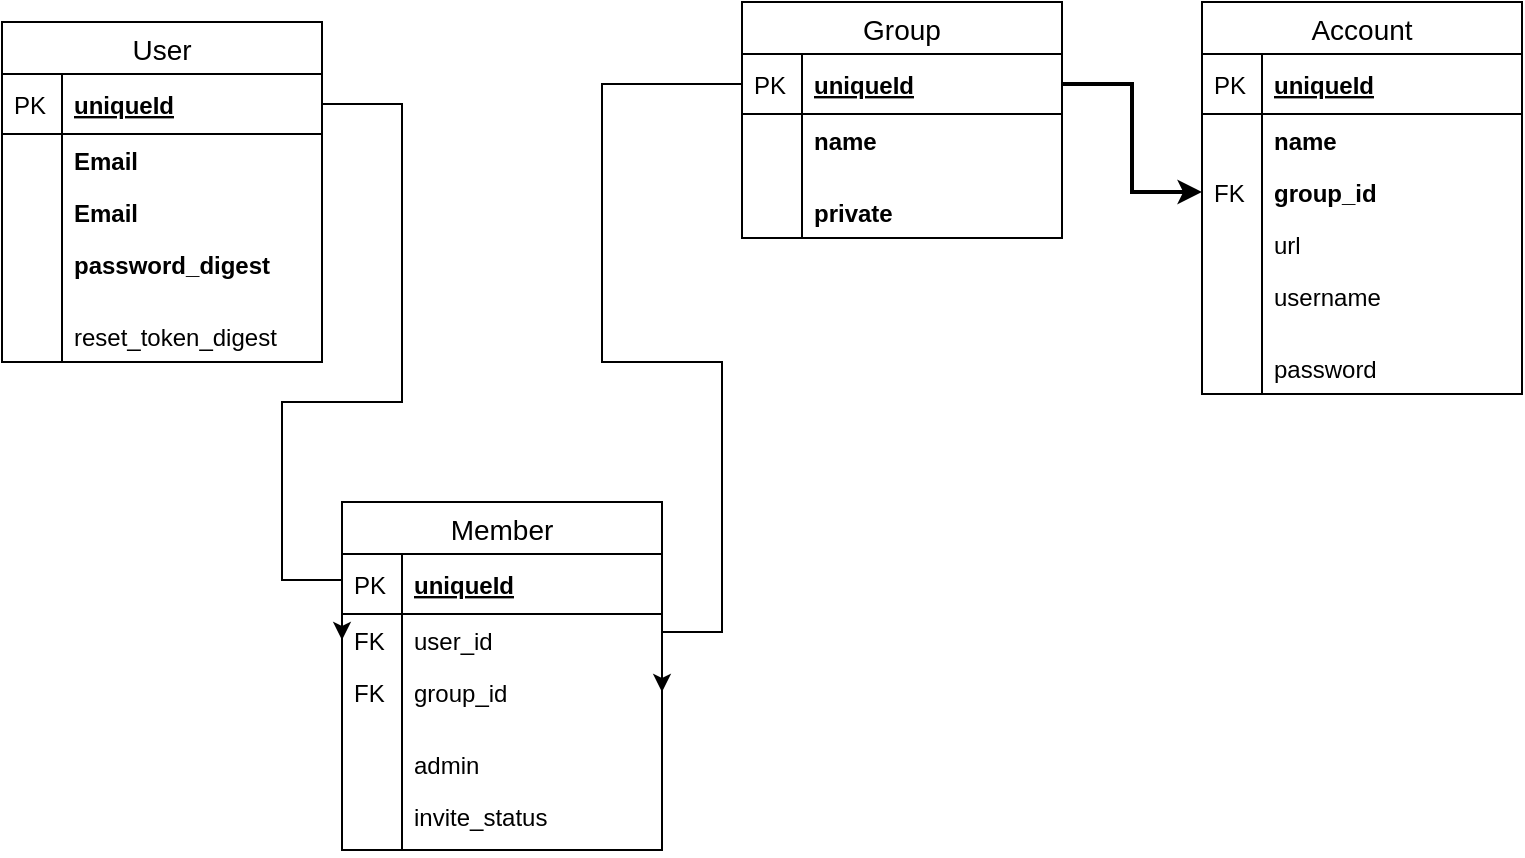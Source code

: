 <mxfile version="13.0.3" type="device"><diagram id="C5RBs43oDa-KdzZeNtuy" name="Page-1"><mxGraphModel dx="1115" dy="795" grid="1" gridSize="10" guides="1" tooltips="1" connect="1" arrows="1" fold="1" page="1" pageScale="1" pageWidth="827" pageHeight="1169" math="0" shadow="0"><root><mxCell id="WIyWlLk6GJQsqaUBKTNV-0"/><mxCell id="WIyWlLk6GJQsqaUBKTNV-1" parent="WIyWlLk6GJQsqaUBKTNV-0"/><mxCell id="D_r6a7sj5GaVaoWDnZSq-82" style="edgeStyle=orthogonalEdgeStyle;rounded=0;orthogonalLoop=1;jettySize=auto;html=1;entryX=0;entryY=0.5;entryDx=0;entryDy=0;strokeWidth=2;" parent="WIyWlLk6GJQsqaUBKTNV-1" source="D_r6a7sj5GaVaoWDnZSq-66" target="D_r6a7sj5GaVaoWDnZSq-76" edge="1"><mxGeometry relative="1" as="geometry"/></mxCell><mxCell id="KAxq7r91oBYhBGat-4sN-17" style="edgeStyle=orthogonalEdgeStyle;rounded=0;orthogonalLoop=1;jettySize=auto;html=1;entryX=0;entryY=0.5;entryDx=0;entryDy=0;" parent="WIyWlLk6GJQsqaUBKTNV-1" source="D_r6a7sj5GaVaoWDnZSq-8" target="KAxq7r91oBYhBGat-4sN-3" edge="1"><mxGeometry relative="1" as="geometry"><Array as="points"><mxPoint x="220" y="81"/><mxPoint x="220" y="230"/><mxPoint x="160" y="230"/><mxPoint x="160" y="319"/><mxPoint x="190" y="319"/></Array></mxGeometry></mxCell><mxCell id="KAxq7r91oBYhBGat-4sN-18" style="edgeStyle=orthogonalEdgeStyle;rounded=0;orthogonalLoop=1;jettySize=auto;html=1;entryX=1;entryY=0.5;entryDx=0;entryDy=0;" parent="WIyWlLk6GJQsqaUBKTNV-1" source="D_r6a7sj5GaVaoWDnZSq-66" target="KAxq7r91oBYhBGat-4sN-5" edge="1"><mxGeometry relative="1" as="geometry"><Array as="points"><mxPoint x="320" y="71"/><mxPoint x="320" y="210"/><mxPoint x="380" y="210"/><mxPoint x="380" y="345"/></Array></mxGeometry></mxCell><mxCell id="D_r6a7sj5GaVaoWDnZSq-7" value="User" style="swimlane;fontStyle=0;childLayout=stackLayout;horizontal=1;startSize=26;horizontalStack=0;resizeParent=1;resizeParentMax=0;resizeLast=0;collapsible=1;marginBottom=0;align=center;fontSize=14;" parent="WIyWlLk6GJQsqaUBKTNV-1" vertex="1"><mxGeometry x="20" y="40" width="160" height="170" as="geometry"/></mxCell><mxCell id="D_r6a7sj5GaVaoWDnZSq-8" value="uniqueId" style="shape=partialRectangle;top=0;left=0;right=0;bottom=1;align=left;verticalAlign=middle;fillColor=none;spacingLeft=34;spacingRight=4;overflow=hidden;rotatable=0;points=[[0,0.5],[1,0.5]];portConstraint=eastwest;dropTarget=0;fontStyle=5;fontSize=12;" parent="D_r6a7sj5GaVaoWDnZSq-7" vertex="1"><mxGeometry y="26" width="160" height="30" as="geometry"/></mxCell><mxCell id="D_r6a7sj5GaVaoWDnZSq-9" value="PK" style="shape=partialRectangle;top=0;left=0;bottom=0;fillColor=none;align=left;verticalAlign=middle;spacingLeft=4;spacingRight=4;overflow=hidden;rotatable=0;points=[];portConstraint=eastwest;part=1;fontSize=12;" parent="D_r6a7sj5GaVaoWDnZSq-8" vertex="1" connectable="0"><mxGeometry width="30" height="30" as="geometry"/></mxCell><mxCell id="efj-BE5MOBggPNlCoeti-3" value="Email" style="shape=partialRectangle;top=0;left=0;right=0;bottom=0;align=left;verticalAlign=top;fillColor=none;spacingLeft=34;spacingRight=4;overflow=hidden;rotatable=0;points=[[0,0.5],[1,0.5]];portConstraint=eastwest;dropTarget=0;fontSize=12;fontStyle=1" parent="D_r6a7sj5GaVaoWDnZSq-7" vertex="1"><mxGeometry y="56" width="160" height="26" as="geometry"/></mxCell><mxCell id="efj-BE5MOBggPNlCoeti-4" value="" style="shape=partialRectangle;top=0;left=0;bottom=0;fillColor=none;align=left;verticalAlign=top;spacingLeft=4;spacingRight=4;overflow=hidden;rotatable=0;points=[];portConstraint=eastwest;part=1;fontSize=12;" parent="efj-BE5MOBggPNlCoeti-3" vertex="1" connectable="0"><mxGeometry width="30" height="26" as="geometry"/></mxCell><mxCell id="D_r6a7sj5GaVaoWDnZSq-10" value="Email" style="shape=partialRectangle;top=0;left=0;right=0;bottom=0;align=left;verticalAlign=top;fillColor=none;spacingLeft=34;spacingRight=4;overflow=hidden;rotatable=0;points=[[0,0.5],[1,0.5]];portConstraint=eastwest;dropTarget=0;fontSize=12;fontStyle=1" parent="D_r6a7sj5GaVaoWDnZSq-7" vertex="1"><mxGeometry y="82" width="160" height="26" as="geometry"/></mxCell><mxCell id="D_r6a7sj5GaVaoWDnZSq-11" value="" style="shape=partialRectangle;top=0;left=0;bottom=0;fillColor=none;align=left;verticalAlign=top;spacingLeft=4;spacingRight=4;overflow=hidden;rotatable=0;points=[];portConstraint=eastwest;part=1;fontSize=12;" parent="D_r6a7sj5GaVaoWDnZSq-10" vertex="1" connectable="0"><mxGeometry width="30" height="26" as="geometry"/></mxCell><mxCell id="D_r6a7sj5GaVaoWDnZSq-12" value="password_digest" style="shape=partialRectangle;top=0;left=0;right=0;bottom=0;align=left;verticalAlign=top;fillColor=none;spacingLeft=34;spacingRight=4;overflow=hidden;rotatable=0;points=[[0,0.5],[1,0.5]];portConstraint=eastwest;dropTarget=0;fontSize=12;fontStyle=1" parent="D_r6a7sj5GaVaoWDnZSq-7" vertex="1"><mxGeometry y="108" width="160" height="26" as="geometry"/></mxCell><mxCell id="D_r6a7sj5GaVaoWDnZSq-13" value="" style="shape=partialRectangle;top=0;left=0;bottom=0;fillColor=none;align=left;verticalAlign=top;spacingLeft=4;spacingRight=4;overflow=hidden;rotatable=0;points=[];portConstraint=eastwest;part=1;fontSize=12;" parent="D_r6a7sj5GaVaoWDnZSq-12" vertex="1" connectable="0"><mxGeometry width="30" height="26" as="geometry"/></mxCell><mxCell id="D_r6a7sj5GaVaoWDnZSq-16" value="" style="shape=partialRectangle;top=0;left=0;right=0;bottom=0;align=left;verticalAlign=top;fillColor=none;spacingLeft=34;spacingRight=4;overflow=hidden;rotatable=0;points=[[0,0.5],[1,0.5]];portConstraint=eastwest;dropTarget=0;fontSize=12;" parent="D_r6a7sj5GaVaoWDnZSq-7" vertex="1"><mxGeometry y="134" width="160" height="10" as="geometry"/></mxCell><mxCell id="D_r6a7sj5GaVaoWDnZSq-17" value="" style="shape=partialRectangle;top=0;left=0;bottom=0;fillColor=none;align=left;verticalAlign=top;spacingLeft=4;spacingRight=4;overflow=hidden;rotatable=0;points=[];portConstraint=eastwest;part=1;fontSize=12;" parent="D_r6a7sj5GaVaoWDnZSq-16" vertex="1" connectable="0"><mxGeometry width="30" height="10" as="geometry"/></mxCell><mxCell id="efj-BE5MOBggPNlCoeti-1" value="reset_token_digest" style="shape=partialRectangle;top=0;left=0;right=0;bottom=0;align=left;verticalAlign=top;fillColor=none;spacingLeft=34;spacingRight=4;overflow=hidden;rotatable=0;points=[[0,0.5],[1,0.5]];portConstraint=eastwest;dropTarget=0;fontSize=12;fontStyle=0" parent="D_r6a7sj5GaVaoWDnZSq-7" vertex="1"><mxGeometry y="144" width="160" height="26" as="geometry"/></mxCell><mxCell id="efj-BE5MOBggPNlCoeti-2" value="" style="shape=partialRectangle;top=0;left=0;bottom=0;fillColor=none;align=left;verticalAlign=top;spacingLeft=4;spacingRight=4;overflow=hidden;rotatable=0;points=[];portConstraint=eastwest;part=1;fontSize=12;" parent="efj-BE5MOBggPNlCoeti-1" vertex="1" connectable="0"><mxGeometry width="30" height="26" as="geometry"/></mxCell><mxCell id="D_r6a7sj5GaVaoWDnZSq-65" value="Group" style="swimlane;fontStyle=0;childLayout=stackLayout;horizontal=1;startSize=26;horizontalStack=0;resizeParent=1;resizeParentMax=0;resizeLast=0;collapsible=1;marginBottom=0;align=center;fontSize=14;" parent="WIyWlLk6GJQsqaUBKTNV-1" vertex="1"><mxGeometry x="390" y="30" width="160" height="118" as="geometry"/></mxCell><mxCell id="D_r6a7sj5GaVaoWDnZSq-66" value="uniqueId" style="shape=partialRectangle;top=0;left=0;right=0;bottom=1;align=left;verticalAlign=middle;fillColor=none;spacingLeft=34;spacingRight=4;overflow=hidden;rotatable=0;points=[[0,0.5],[1,0.5]];portConstraint=eastwest;dropTarget=0;fontStyle=5;fontSize=12;" parent="D_r6a7sj5GaVaoWDnZSq-65" vertex="1"><mxGeometry y="26" width="160" height="30" as="geometry"/></mxCell><mxCell id="D_r6a7sj5GaVaoWDnZSq-67" value="PK" style="shape=partialRectangle;top=0;left=0;bottom=0;fillColor=none;align=left;verticalAlign=middle;spacingLeft=4;spacingRight=4;overflow=hidden;rotatable=0;points=[];portConstraint=eastwest;part=1;fontSize=12;" parent="D_r6a7sj5GaVaoWDnZSq-66" vertex="1" connectable="0"><mxGeometry width="30" height="30" as="geometry"/></mxCell><mxCell id="D_r6a7sj5GaVaoWDnZSq-68" value="name" style="shape=partialRectangle;top=0;left=0;right=0;bottom=0;align=left;verticalAlign=top;fillColor=none;spacingLeft=34;spacingRight=4;overflow=hidden;rotatable=0;points=[[0,0.5],[1,0.5]];portConstraint=eastwest;dropTarget=0;fontSize=12;fontStyle=1" parent="D_r6a7sj5GaVaoWDnZSq-65" vertex="1"><mxGeometry y="56" width="160" height="26" as="geometry"/></mxCell><mxCell id="D_r6a7sj5GaVaoWDnZSq-69" value="" style="shape=partialRectangle;top=0;left=0;bottom=0;fillColor=none;align=left;verticalAlign=top;spacingLeft=4;spacingRight=4;overflow=hidden;rotatable=0;points=[];portConstraint=eastwest;part=1;fontSize=12;" parent="D_r6a7sj5GaVaoWDnZSq-68" vertex="1" connectable="0"><mxGeometry width="30" height="26" as="geometry"/></mxCell><mxCell id="D_r6a7sj5GaVaoWDnZSq-74" value="" style="shape=partialRectangle;top=0;left=0;right=0;bottom=0;align=left;verticalAlign=top;fillColor=none;spacingLeft=34;spacingRight=4;overflow=hidden;rotatable=0;points=[[0,0.5],[1,0.5]];portConstraint=eastwest;dropTarget=0;fontSize=12;" parent="D_r6a7sj5GaVaoWDnZSq-65" vertex="1"><mxGeometry y="82" width="160" height="10" as="geometry"/></mxCell><mxCell id="D_r6a7sj5GaVaoWDnZSq-75" value="" style="shape=partialRectangle;top=0;left=0;bottom=0;fillColor=none;align=left;verticalAlign=top;spacingLeft=4;spacingRight=4;overflow=hidden;rotatable=0;points=[];portConstraint=eastwest;part=1;fontSize=12;" parent="D_r6a7sj5GaVaoWDnZSq-74" vertex="1" connectable="0"><mxGeometry width="30" height="10" as="geometry"/></mxCell><mxCell id="-ezfGvfKrlaBR_AeOEZn-0" value="private" style="shape=partialRectangle;top=0;left=0;right=0;bottom=0;align=left;verticalAlign=top;fillColor=none;spacingLeft=34;spacingRight=4;overflow=hidden;rotatable=0;points=[[0,0.5],[1,0.5]];portConstraint=eastwest;dropTarget=0;fontSize=12;fontStyle=1" parent="D_r6a7sj5GaVaoWDnZSq-65" vertex="1"><mxGeometry y="92" width="160" height="26" as="geometry"/></mxCell><mxCell id="-ezfGvfKrlaBR_AeOEZn-1" value="" style="shape=partialRectangle;top=0;left=0;bottom=0;fillColor=none;align=left;verticalAlign=top;spacingLeft=4;spacingRight=4;overflow=hidden;rotatable=0;points=[];portConstraint=eastwest;part=1;fontSize=12;" parent="-ezfGvfKrlaBR_AeOEZn-0" vertex="1" connectable="0"><mxGeometry width="30" height="26" as="geometry"/></mxCell><mxCell id="D_r6a7sj5GaVaoWDnZSq-49" value="Account" style="swimlane;fontStyle=0;childLayout=stackLayout;horizontal=1;startSize=26;horizontalStack=0;resizeParent=1;resizeParentMax=0;resizeLast=0;collapsible=1;marginBottom=0;align=center;fontSize=14;" parent="WIyWlLk6GJQsqaUBKTNV-1" vertex="1"><mxGeometry x="620" y="30" width="160" height="196" as="geometry"/></mxCell><mxCell id="D_r6a7sj5GaVaoWDnZSq-50" value="uniqueId" style="shape=partialRectangle;top=0;left=0;right=0;bottom=1;align=left;verticalAlign=middle;fillColor=none;spacingLeft=34;spacingRight=4;overflow=hidden;rotatable=0;points=[[0,0.5],[1,0.5]];portConstraint=eastwest;dropTarget=0;fontStyle=5;fontSize=12;" parent="D_r6a7sj5GaVaoWDnZSq-49" vertex="1"><mxGeometry y="26" width="160" height="30" as="geometry"/></mxCell><mxCell id="D_r6a7sj5GaVaoWDnZSq-51" value="PK" style="shape=partialRectangle;top=0;left=0;bottom=0;fillColor=none;align=left;verticalAlign=middle;spacingLeft=4;spacingRight=4;overflow=hidden;rotatable=0;points=[];portConstraint=eastwest;part=1;fontSize=12;" parent="D_r6a7sj5GaVaoWDnZSq-50" vertex="1" connectable="0"><mxGeometry width="30" height="30" as="geometry"/></mxCell><mxCell id="D_r6a7sj5GaVaoWDnZSq-52" value="name" style="shape=partialRectangle;top=0;left=0;right=0;bottom=0;align=left;verticalAlign=top;fillColor=none;spacingLeft=34;spacingRight=4;overflow=hidden;rotatable=0;points=[[0,0.5],[1,0.5]];portConstraint=eastwest;dropTarget=0;fontSize=12;fontStyle=1" parent="D_r6a7sj5GaVaoWDnZSq-49" vertex="1"><mxGeometry y="56" width="160" height="26" as="geometry"/></mxCell><mxCell id="D_r6a7sj5GaVaoWDnZSq-53" value="" style="shape=partialRectangle;top=0;left=0;bottom=0;fillColor=none;align=left;verticalAlign=top;spacingLeft=4;spacingRight=4;overflow=hidden;rotatable=0;points=[];portConstraint=eastwest;part=1;fontSize=12;" parent="D_r6a7sj5GaVaoWDnZSq-52" vertex="1" connectable="0"><mxGeometry width="30" height="26" as="geometry"/></mxCell><mxCell id="D_r6a7sj5GaVaoWDnZSq-76" value="group_id" style="shape=partialRectangle;top=0;left=0;right=0;bottom=0;align=left;verticalAlign=top;fillColor=none;spacingLeft=34;spacingRight=4;overflow=hidden;rotatable=0;points=[[0,0.5],[1,0.5]];portConstraint=eastwest;dropTarget=0;fontSize=12;fontStyle=1" parent="D_r6a7sj5GaVaoWDnZSq-49" vertex="1"><mxGeometry y="82" width="160" height="26" as="geometry"/></mxCell><mxCell id="D_r6a7sj5GaVaoWDnZSq-77" value="FK" style="shape=partialRectangle;top=0;left=0;bottom=0;fillColor=none;align=left;verticalAlign=top;spacingLeft=4;spacingRight=4;overflow=hidden;rotatable=0;points=[];portConstraint=eastwest;part=1;fontSize=12;" parent="D_r6a7sj5GaVaoWDnZSq-76" vertex="1" connectable="0"><mxGeometry width="30" height="26" as="geometry"/></mxCell><mxCell id="D_r6a7sj5GaVaoWDnZSq-54" value="url" style="shape=partialRectangle;top=0;left=0;right=0;bottom=0;align=left;verticalAlign=top;fillColor=none;spacingLeft=34;spacingRight=4;overflow=hidden;rotatable=0;points=[[0,0.5],[1,0.5]];portConstraint=eastwest;dropTarget=0;fontSize=12;" parent="D_r6a7sj5GaVaoWDnZSq-49" vertex="1"><mxGeometry y="108" width="160" height="26" as="geometry"/></mxCell><mxCell id="D_r6a7sj5GaVaoWDnZSq-55" value="" style="shape=partialRectangle;top=0;left=0;bottom=0;fillColor=none;align=left;verticalAlign=top;spacingLeft=4;spacingRight=4;overflow=hidden;rotatable=0;points=[];portConstraint=eastwest;part=1;fontSize=12;" parent="D_r6a7sj5GaVaoWDnZSq-54" vertex="1" connectable="0"><mxGeometry width="30" height="26" as="geometry"/></mxCell><mxCell id="D_r6a7sj5GaVaoWDnZSq-56" value="username" style="shape=partialRectangle;top=0;left=0;right=0;bottom=0;align=left;verticalAlign=top;fillColor=none;spacingLeft=34;spacingRight=4;overflow=hidden;rotatable=0;points=[[0,0.5],[1,0.5]];portConstraint=eastwest;dropTarget=0;fontSize=12;" parent="D_r6a7sj5GaVaoWDnZSq-49" vertex="1"><mxGeometry y="134" width="160" height="26" as="geometry"/></mxCell><mxCell id="D_r6a7sj5GaVaoWDnZSq-57" value="" style="shape=partialRectangle;top=0;left=0;bottom=0;fillColor=none;align=left;verticalAlign=top;spacingLeft=4;spacingRight=4;overflow=hidden;rotatable=0;points=[];portConstraint=eastwest;part=1;fontSize=12;" parent="D_r6a7sj5GaVaoWDnZSq-56" vertex="1" connectable="0"><mxGeometry width="30" height="26" as="geometry"/></mxCell><mxCell id="D_r6a7sj5GaVaoWDnZSq-58" value="" style="shape=partialRectangle;top=0;left=0;right=0;bottom=0;align=left;verticalAlign=top;fillColor=none;spacingLeft=34;spacingRight=4;overflow=hidden;rotatable=0;points=[[0,0.5],[1,0.5]];portConstraint=eastwest;dropTarget=0;fontSize=12;" parent="D_r6a7sj5GaVaoWDnZSq-49" vertex="1"><mxGeometry y="160" width="160" height="10" as="geometry"/></mxCell><mxCell id="D_r6a7sj5GaVaoWDnZSq-59" value="" style="shape=partialRectangle;top=0;left=0;bottom=0;fillColor=none;align=left;verticalAlign=top;spacingLeft=4;spacingRight=4;overflow=hidden;rotatable=0;points=[];portConstraint=eastwest;part=1;fontSize=12;" parent="D_r6a7sj5GaVaoWDnZSq-58" vertex="1" connectable="0"><mxGeometry width="30" height="10" as="geometry"/></mxCell><mxCell id="D_r6a7sj5GaVaoWDnZSq-60" value="password" style="shape=partialRectangle;top=0;left=0;right=0;bottom=0;align=left;verticalAlign=top;fillColor=none;spacingLeft=34;spacingRight=4;overflow=hidden;rotatable=0;points=[[0,0.5],[1,0.5]];portConstraint=eastwest;dropTarget=0;fontSize=12;" parent="D_r6a7sj5GaVaoWDnZSq-49" vertex="1"><mxGeometry y="170" width="160" height="26" as="geometry"/></mxCell><mxCell id="D_r6a7sj5GaVaoWDnZSq-61" value="" style="shape=partialRectangle;top=0;left=0;bottom=0;fillColor=none;align=left;verticalAlign=top;spacingLeft=4;spacingRight=4;overflow=hidden;rotatable=0;points=[];portConstraint=eastwest;part=1;fontSize=12;" parent="D_r6a7sj5GaVaoWDnZSq-60" vertex="1" connectable="0"><mxGeometry width="30" height="26" as="geometry"/></mxCell><mxCell id="KAxq7r91oBYhBGat-4sN-0" value="Member" style="swimlane;fontStyle=0;childLayout=stackLayout;horizontal=1;startSize=26;horizontalStack=0;resizeParent=1;resizeParentMax=0;resizeLast=0;collapsible=1;marginBottom=0;align=center;fontSize=14;" parent="WIyWlLk6GJQsqaUBKTNV-1" vertex="1"><mxGeometry x="190" y="280" width="160" height="174" as="geometry"/></mxCell><mxCell id="KAxq7r91oBYhBGat-4sN-1" value="uniqueId" style="shape=partialRectangle;top=0;left=0;right=0;bottom=1;align=left;verticalAlign=middle;fillColor=none;spacingLeft=34;spacingRight=4;overflow=hidden;rotatable=0;points=[[0,0.5],[1,0.5]];portConstraint=eastwest;dropTarget=0;fontStyle=5;fontSize=12;" parent="KAxq7r91oBYhBGat-4sN-0" vertex="1"><mxGeometry y="26" width="160" height="30" as="geometry"/></mxCell><mxCell id="KAxq7r91oBYhBGat-4sN-2" value="PK" style="shape=partialRectangle;top=0;left=0;bottom=0;fillColor=none;align=left;verticalAlign=middle;spacingLeft=4;spacingRight=4;overflow=hidden;rotatable=0;points=[];portConstraint=eastwest;part=1;fontSize=12;" parent="KAxq7r91oBYhBGat-4sN-1" vertex="1" connectable="0"><mxGeometry width="30" height="30" as="geometry"/></mxCell><mxCell id="KAxq7r91oBYhBGat-4sN-3" value="user_id" style="shape=partialRectangle;top=0;left=0;right=0;bottom=0;align=left;verticalAlign=top;fillColor=none;spacingLeft=34;spacingRight=4;overflow=hidden;rotatable=0;points=[[0,0.5],[1,0.5]];portConstraint=eastwest;dropTarget=0;fontSize=12;" parent="KAxq7r91oBYhBGat-4sN-0" vertex="1"><mxGeometry y="56" width="160" height="26" as="geometry"/></mxCell><mxCell id="KAxq7r91oBYhBGat-4sN-4" value="FK" style="shape=partialRectangle;top=0;left=0;bottom=0;fillColor=none;align=left;verticalAlign=top;spacingLeft=4;spacingRight=4;overflow=hidden;rotatable=0;points=[];portConstraint=eastwest;part=1;fontSize=12;" parent="KAxq7r91oBYhBGat-4sN-3" vertex="1" connectable="0"><mxGeometry width="30" height="26" as="geometry"/></mxCell><mxCell id="KAxq7r91oBYhBGat-4sN-5" value="group_id" style="shape=partialRectangle;top=0;left=0;right=0;bottom=0;align=left;verticalAlign=top;fillColor=none;spacingLeft=34;spacingRight=4;overflow=hidden;rotatable=0;points=[[0,0.5],[1,0.5]];portConstraint=eastwest;dropTarget=0;fontSize=12;" parent="KAxq7r91oBYhBGat-4sN-0" vertex="1"><mxGeometry y="82" width="160" height="26" as="geometry"/></mxCell><mxCell id="KAxq7r91oBYhBGat-4sN-6" value="FK" style="shape=partialRectangle;top=0;left=0;bottom=0;fillColor=none;align=left;verticalAlign=top;spacingLeft=4;spacingRight=4;overflow=hidden;rotatable=0;points=[];portConstraint=eastwest;part=1;fontSize=12;" parent="KAxq7r91oBYhBGat-4sN-5" vertex="1" connectable="0"><mxGeometry width="30" height="26" as="geometry"/></mxCell><mxCell id="KAxq7r91oBYhBGat-4sN-9" value="" style="shape=partialRectangle;top=0;left=0;right=0;bottom=0;align=left;verticalAlign=top;fillColor=none;spacingLeft=34;spacingRight=4;overflow=hidden;rotatable=0;points=[[0,0.5],[1,0.5]];portConstraint=eastwest;dropTarget=0;fontSize=12;" parent="KAxq7r91oBYhBGat-4sN-0" vertex="1"><mxGeometry y="108" width="160" height="10" as="geometry"/></mxCell><mxCell id="KAxq7r91oBYhBGat-4sN-10" value="" style="shape=partialRectangle;top=0;left=0;bottom=0;fillColor=none;align=left;verticalAlign=top;spacingLeft=4;spacingRight=4;overflow=hidden;rotatable=0;points=[];portConstraint=eastwest;part=1;fontSize=12;" parent="KAxq7r91oBYhBGat-4sN-9" vertex="1" connectable="0"><mxGeometry width="30" height="10" as="geometry"/></mxCell><mxCell id="KAxq7r91oBYhBGat-4sN-11" value="admin" style="shape=partialRectangle;top=0;left=0;right=0;bottom=0;align=left;verticalAlign=top;fillColor=none;spacingLeft=34;spacingRight=4;overflow=hidden;rotatable=0;points=[[0,0.5],[1,0.5]];portConstraint=eastwest;dropTarget=0;fontSize=12;" parent="KAxq7r91oBYhBGat-4sN-0" vertex="1"><mxGeometry y="118" width="160" height="26" as="geometry"/></mxCell><mxCell id="KAxq7r91oBYhBGat-4sN-12" value="" style="shape=partialRectangle;top=0;left=0;bottom=0;fillColor=none;align=left;verticalAlign=top;spacingLeft=4;spacingRight=4;overflow=hidden;rotatable=0;points=[];portConstraint=eastwest;part=1;fontSize=12;" parent="KAxq7r91oBYhBGat-4sN-11" vertex="1" connectable="0"><mxGeometry width="30" height="26" as="geometry"/></mxCell><mxCell id="KAxq7r91oBYhBGat-4sN-13" value="invite_status" style="shape=partialRectangle;top=0;left=0;right=0;bottom=0;align=left;verticalAlign=top;fillColor=none;spacingLeft=34;spacingRight=4;overflow=hidden;rotatable=0;points=[[0,0.5],[1,0.5]];portConstraint=eastwest;dropTarget=0;fontSize=12;" parent="KAxq7r91oBYhBGat-4sN-0" vertex="1"><mxGeometry y="144" width="160" height="30" as="geometry"/></mxCell><mxCell id="KAxq7r91oBYhBGat-4sN-14" value="" style="shape=partialRectangle;top=0;left=0;bottom=0;fillColor=none;align=left;verticalAlign=top;spacingLeft=4;spacingRight=4;overflow=hidden;rotatable=0;points=[];portConstraint=eastwest;part=1;fontSize=12;" parent="KAxq7r91oBYhBGat-4sN-13" vertex="1" connectable="0"><mxGeometry width="30" height="30.0" as="geometry"/></mxCell></root></mxGraphModel></diagram></mxfile>